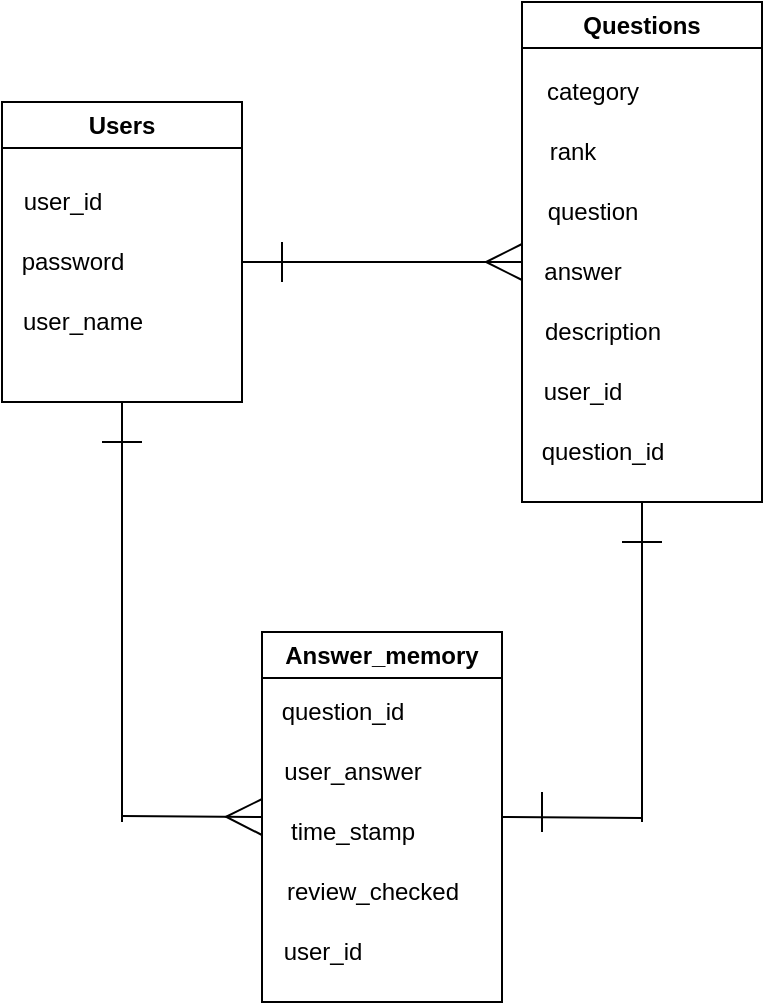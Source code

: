 <mxfile>
    <diagram id="3ULLkavaB0BbGSHAzCfe" name="ページ1">
        <mxGraphModel dx="1025" dy="621" grid="1" gridSize="10" guides="1" tooltips="1" connect="1" arrows="1" fold="1" page="1" pageScale="1" pageWidth="827" pageHeight="1169" math="0" shadow="0">
            <root>
                <mxCell id="0"/>
                <mxCell id="1" parent="0"/>
                <mxCell id="41" style="edgeStyle=none;html=1;exitX=0.5;exitY=1;exitDx=0;exitDy=0;endArrow=none;endFill=0;" edge="1" parent="1" source="12">
                    <mxGeometry relative="1" as="geometry">
                        <mxPoint x="380" y="600" as="targetPoint"/>
                    </mxGeometry>
                </mxCell>
                <mxCell id="12" value="Questions" style="swimlane;whiteSpace=wrap;html=1;" parent="1" vertex="1">
                    <mxGeometry x="320" y="190" width="120" height="250" as="geometry"/>
                </mxCell>
                <mxCell id="13" value="category" style="text;html=1;align=center;verticalAlign=middle;resizable=0;points=[];autosize=1;strokeColor=none;fillColor=none;" parent="12" vertex="1">
                    <mxGeometry y="30" width="70" height="30" as="geometry"/>
                </mxCell>
                <mxCell id="14" value="rank" style="text;html=1;align=center;verticalAlign=middle;resizable=0;points=[];autosize=1;strokeColor=none;fillColor=none;" parent="12" vertex="1">
                    <mxGeometry y="60" width="50" height="30" as="geometry"/>
                </mxCell>
                <mxCell id="17" value="question" style="text;html=1;align=center;verticalAlign=middle;resizable=0;points=[];autosize=1;strokeColor=none;fillColor=none;" parent="12" vertex="1">
                    <mxGeometry y="90" width="70" height="30" as="geometry"/>
                </mxCell>
                <mxCell id="18" value="answer" style="text;html=1;align=center;verticalAlign=middle;resizable=0;points=[];autosize=1;strokeColor=none;fillColor=none;" parent="12" vertex="1">
                    <mxGeometry y="120" width="60" height="30" as="geometry"/>
                </mxCell>
                <mxCell id="19" value="description" style="text;html=1;align=center;verticalAlign=middle;resizable=0;points=[];autosize=1;strokeColor=none;fillColor=none;" parent="12" vertex="1">
                    <mxGeometry y="150" width="80" height="30" as="geometry"/>
                </mxCell>
                <mxCell id="29" value="user_id" style="text;html=1;align=center;verticalAlign=middle;resizable=0;points=[];autosize=1;strokeColor=none;fillColor=none;" parent="12" vertex="1">
                    <mxGeometry y="180" width="60" height="30" as="geometry"/>
                </mxCell>
                <mxCell id="36" value="question_id" style="text;html=1;align=center;verticalAlign=middle;resizable=0;points=[];autosize=1;strokeColor=none;fillColor=none;" vertex="1" parent="12">
                    <mxGeometry y="210" width="80" height="30" as="geometry"/>
                </mxCell>
                <mxCell id="40" style="edgeStyle=none;html=1;exitX=0.5;exitY=1;exitDx=0;exitDy=0;endArrow=none;endFill=0;" edge="1" parent="1" source="21">
                    <mxGeometry relative="1" as="geometry">
                        <mxPoint x="120" y="600" as="targetPoint"/>
                    </mxGeometry>
                </mxCell>
                <mxCell id="21" value="Users" style="swimlane;whiteSpace=wrap;html=1;" parent="1" vertex="1">
                    <mxGeometry x="60" y="240" width="120" height="150" as="geometry"/>
                </mxCell>
                <mxCell id="22" value="user_id" style="text;html=1;align=center;verticalAlign=middle;resizable=0;points=[];autosize=1;strokeColor=none;fillColor=none;" parent="21" vertex="1">
                    <mxGeometry y="35" width="60" height="30" as="geometry"/>
                </mxCell>
                <mxCell id="23" value="password" style="text;html=1;align=center;verticalAlign=middle;resizable=0;points=[];autosize=1;strokeColor=none;fillColor=none;" parent="21" vertex="1">
                    <mxGeometry y="65" width="70" height="30" as="geometry"/>
                </mxCell>
                <mxCell id="24" value="user_name" style="text;html=1;align=center;verticalAlign=middle;resizable=0;points=[];autosize=1;strokeColor=none;fillColor=none;" parent="21" vertex="1">
                    <mxGeometry y="95" width="80" height="30" as="geometry"/>
                </mxCell>
                <mxCell id="30" value="" style="endArrow=ERmany;html=1;endFill=0;endSize=16;" parent="1" edge="1">
                    <mxGeometry width="50" height="50" relative="1" as="geometry">
                        <mxPoint x="180" y="320" as="sourcePoint"/>
                        <mxPoint x="320" y="320" as="targetPoint"/>
                    </mxGeometry>
                </mxCell>
                <mxCell id="31" value="" style="endArrow=none;html=1;endSize=16;" parent="1" edge="1">
                    <mxGeometry width="50" height="50" relative="1" as="geometry">
                        <mxPoint x="200" y="330" as="sourcePoint"/>
                        <mxPoint x="200" y="310" as="targetPoint"/>
                    </mxGeometry>
                </mxCell>
                <mxCell id="42" style="edgeStyle=none;html=1;exitX=1;exitY=0.5;exitDx=0;exitDy=0;endArrow=none;endFill=0;" edge="1" parent="1" source="32">
                    <mxGeometry relative="1" as="geometry">
                        <mxPoint x="380" y="598" as="targetPoint"/>
                    </mxGeometry>
                </mxCell>
                <mxCell id="32" value="Answer_memory" style="swimlane;whiteSpace=wrap;html=1;" vertex="1" parent="1">
                    <mxGeometry x="190" y="505" width="120" height="185" as="geometry"/>
                </mxCell>
                <mxCell id="33" value="question_id" style="text;html=1;align=center;verticalAlign=middle;resizable=0;points=[];autosize=1;strokeColor=none;fillColor=none;" vertex="1" parent="32">
                    <mxGeometry y="25" width="80" height="30" as="geometry"/>
                </mxCell>
                <mxCell id="35" value="time_stamp" style="text;html=1;align=center;verticalAlign=middle;resizable=0;points=[];autosize=1;strokeColor=none;fillColor=none;" vertex="1" parent="32">
                    <mxGeometry y="85" width="90" height="30" as="geometry"/>
                </mxCell>
                <mxCell id="37" value="user_answer" style="text;html=1;align=center;verticalAlign=middle;resizable=0;points=[];autosize=1;strokeColor=none;fillColor=none;" vertex="1" parent="32">
                    <mxGeometry y="55" width="90" height="30" as="geometry"/>
                </mxCell>
                <mxCell id="38" value="review_checked" style="text;html=1;align=center;verticalAlign=middle;resizable=0;points=[];autosize=1;strokeColor=none;fillColor=none;" vertex="1" parent="32">
                    <mxGeometry y="115" width="110" height="30" as="geometry"/>
                </mxCell>
                <mxCell id="39" value="user_id" style="text;html=1;align=center;verticalAlign=middle;resizable=0;points=[];autosize=1;strokeColor=none;fillColor=none;" vertex="1" parent="32">
                    <mxGeometry y="145" width="60" height="30" as="geometry"/>
                </mxCell>
                <mxCell id="43" style="edgeStyle=none;html=1;exitX=1;exitY=0.5;exitDx=0;exitDy=0;endArrow=ERmany;endFill=0;endSize=16;" edge="1" parent="1">
                    <mxGeometry relative="1" as="geometry">
                        <mxPoint x="190" y="597.5" as="targetPoint"/>
                        <mxPoint x="120" y="597" as="sourcePoint"/>
                    </mxGeometry>
                </mxCell>
                <mxCell id="44" value="" style="endArrow=none;html=1;endSize=16;" edge="1" parent="1">
                    <mxGeometry width="50" height="50" relative="1" as="geometry">
                        <mxPoint x="110" y="410" as="sourcePoint"/>
                        <mxPoint x="130" y="410" as="targetPoint"/>
                    </mxGeometry>
                </mxCell>
                <mxCell id="45" value="" style="endArrow=none;html=1;endSize=16;" edge="1" parent="1">
                    <mxGeometry width="50" height="50" relative="1" as="geometry">
                        <mxPoint x="330" y="605" as="sourcePoint"/>
                        <mxPoint x="330" y="585" as="targetPoint"/>
                    </mxGeometry>
                </mxCell>
                <mxCell id="46" value="" style="endArrow=none;html=1;endSize=16;" edge="1" parent="1">
                    <mxGeometry width="50" height="50" relative="1" as="geometry">
                        <mxPoint x="370" y="460" as="sourcePoint"/>
                        <mxPoint x="390" y="460" as="targetPoint"/>
                    </mxGeometry>
                </mxCell>
            </root>
        </mxGraphModel>
    </diagram>
</mxfile>